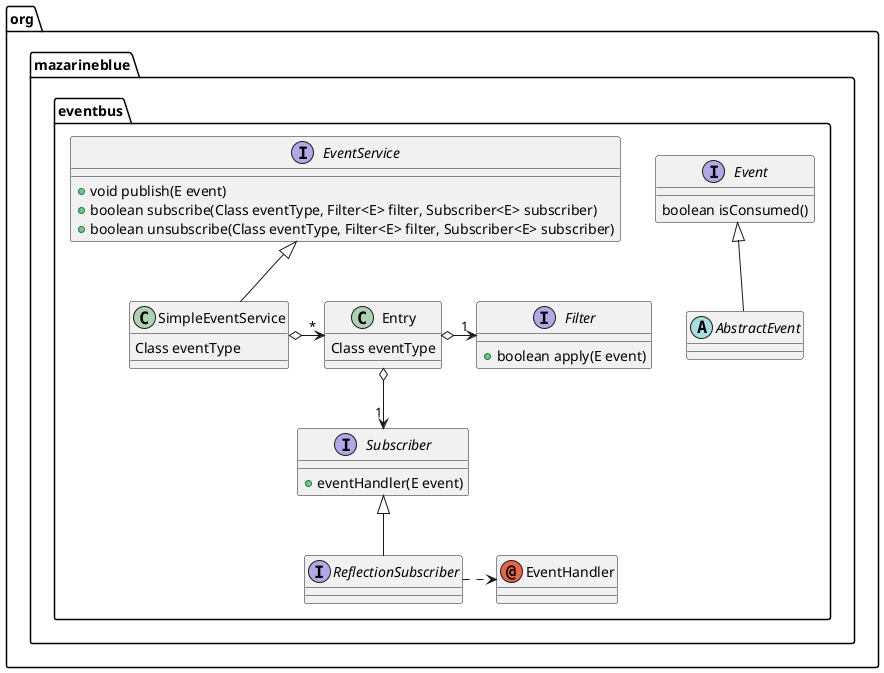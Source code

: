 @startuml
annotation org.mazarineblue.eventbus.EventHandler
abstract class org.mazarineblue.eventbus.AbstractEvent
class org.mazarineblue.eventbus.Entry {
    Class eventType
}
class org.mazarineblue.eventbus.SimpleEventService {
    Class eventType
}
interface org.mazarineblue.eventbus.Event {
    boolean isConsumed()
}
interface org.mazarineblue.eventbus.EventService {
    +void publish(E event)
    +boolean subscribe(Class eventType, Filter<E> filter, Subscriber<E> subscriber)
    +boolean unsubscribe(Class eventType, Filter<E> filter, Subscriber<E> subscriber)
}
interface org.mazarineblue.eventbus.Filter {
    +boolean apply(E event)
}
interface org.mazarineblue.eventbus.ReflectionSubscriber
interface org.mazarineblue.eventbus.Subscriber {
    +eventHandler(E event)
}
org.mazarineblue.eventbus.Event <|-- org.mazarineblue.eventbus.AbstractEvent
org.mazarineblue.eventbus.EventService <|-- org.mazarineblue.eventbus.SimpleEventService
org.mazarineblue.eventbus.SimpleEventService o-> "*" org.mazarineblue.eventbus.Entry
org.mazarineblue.eventbus.Entry o-> "1" org.mazarineblue.eventbus.Filter
org.mazarineblue.eventbus.Entry o--> "1" org.mazarineblue.eventbus.Subscriber
org.mazarineblue.eventbus.Subscriber <|-- org.mazarineblue.eventbus.ReflectionSubscriber
org.mazarineblue.eventbus.ReflectionSubscriber .> org.mazarineblue.eventbus.EventHandler
@enduml